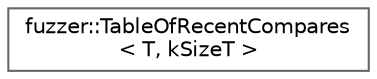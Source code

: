 digraph "Graphical Class Hierarchy"
{
 // LATEX_PDF_SIZE
  bgcolor="transparent";
  edge [fontname=Helvetica,fontsize=10,labelfontname=Helvetica,labelfontsize=10];
  node [fontname=Helvetica,fontsize=10,shape=box,height=0.2,width=0.4];
  rankdir="LR";
  Node0 [id="Node000000",label="fuzzer::TableOfRecentCompares\l\< T, kSizeT \>",height=0.2,width=0.4,color="grey40", fillcolor="white", style="filled",URL="$structfuzzer_1_1_table_of_recent_compares.html",tooltip=" "];
}
